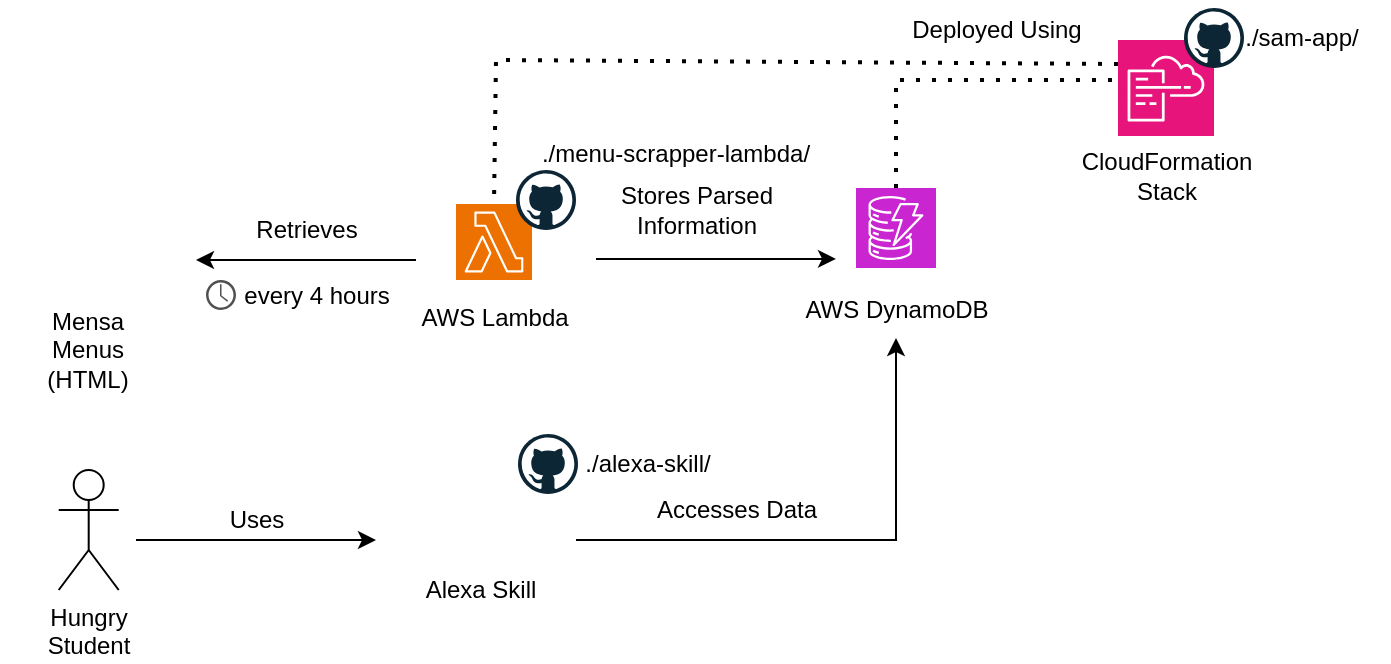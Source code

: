 <mxfile version="24.2.5" type="device">
  <diagram name="Page-1" id="gZO7lSeUpyeOHykqWosV">
    <mxGraphModel dx="589" dy="295" grid="1" gridSize="10" guides="1" tooltips="1" connect="1" arrows="1" fold="1" page="1" pageScale="1" pageWidth="827" pageHeight="1169" math="0" shadow="0">
      <root>
        <mxCell id="0" />
        <mxCell id="1" parent="0" />
        <mxCell id="GmffOXv_5HLjRrGuA_52-4" value="" style="shape=image;verticalLabelPosition=bottom;labelBackgroundColor=default;verticalAlign=top;aspect=fixed;imageAspect=0;image=https://www.studierendenwerk-aachen.de/files/layout/images/logo-studentenwerk.png;" parent="1" vertex="1">
          <mxGeometry x="32.81" y="101.5" width="87.08" height="52.5" as="geometry" />
        </mxCell>
        <mxCell id="GmffOXv_5HLjRrGuA_52-6" value="Mensa Menus&lt;div&gt;(HTML)&lt;/div&gt;" style="text;html=1;align=center;verticalAlign=middle;whiteSpace=wrap;rounded=0;" parent="1" vertex="1">
          <mxGeometry x="46.35" y="170" width="60" height="30" as="geometry" />
        </mxCell>
        <mxCell id="GmffOXv_5HLjRrGuA_52-9" value="" style="endArrow=classic;html=1;rounded=0;" parent="1" edge="1">
          <mxGeometry width="50" height="50" relative="1" as="geometry">
            <mxPoint x="240" y="140" as="sourcePoint" />
            <mxPoint x="130" y="140" as="targetPoint" />
          </mxGeometry>
        </mxCell>
        <mxCell id="GmffOXv_5HLjRrGuA_52-10" value="Retrieves" style="text;html=1;align=center;verticalAlign=middle;resizable=0;points=[];autosize=1;strokeColor=none;fillColor=none;" parent="1" vertex="1">
          <mxGeometry x="150" y="110" width="70" height="30" as="geometry" />
        </mxCell>
        <mxCell id="GmffOXv_5HLjRrGuA_52-11" value="" style="sketch=0;pointerEvents=1;shadow=0;dashed=0;html=1;strokeColor=none;fillColor=#505050;labelPosition=center;verticalLabelPosition=bottom;verticalAlign=top;outlineConnect=0;align=center;shape=mxgraph.office.concepts.clock;" parent="1" vertex="1">
          <mxGeometry x="135" y="150" width="15" height="15" as="geometry" />
        </mxCell>
        <mxCell id="GmffOXv_5HLjRrGuA_52-12" value="every 4 hours" style="text;html=1;align=center;verticalAlign=middle;resizable=0;points=[];autosize=1;strokeColor=none;fillColor=none;" parent="1" vertex="1">
          <mxGeometry x="140" y="142.5" width="100" height="30" as="geometry" />
        </mxCell>
        <mxCell id="GmffOXv_5HLjRrGuA_52-20" value="" style="shape=image;verticalLabelPosition=bottom;labelBackgroundColor=default;verticalAlign=top;aspect=fixed;imageAspect=0;image=https://d7qzviu3xw2xc.cloudfront.net/alexa/assets/images/Alexa_Logo_RGB_BLUE.png;" parent="1" vertex="1">
          <mxGeometry x="240" y="245" width="64.67" height="40" as="geometry" />
        </mxCell>
        <mxCell id="GmffOXv_5HLjRrGuA_52-21" value="" style="endArrow=classic;html=1;rounded=0;entryX=0.5;entryY=0.968;entryDx=0;entryDy=0;entryPerimeter=0;" parent="1" target="GmffOXv_5HLjRrGuA_52-30" edge="1">
          <mxGeometry width="50" height="50" relative="1" as="geometry">
            <mxPoint x="320" y="280" as="sourcePoint" />
            <mxPoint x="480" y="190" as="targetPoint" />
            <Array as="points">
              <mxPoint x="480" y="280" />
            </Array>
          </mxGeometry>
        </mxCell>
        <mxCell id="GmffOXv_5HLjRrGuA_52-22" value="Accesses Data" style="text;html=1;align=center;verticalAlign=middle;resizable=0;points=[];autosize=1;strokeColor=none;fillColor=none;" parent="1" vertex="1">
          <mxGeometry x="350" y="250" width="100" height="30" as="geometry" />
        </mxCell>
        <mxCell id="GmffOXv_5HLjRrGuA_52-25" value="" style="sketch=0;points=[[0,0,0],[0.25,0,0],[0.5,0,0],[0.75,0,0],[1,0,0],[0,1,0],[0.25,1,0],[0.5,1,0],[0.75,1,0],[1,1,0],[0,0.25,0],[0,0.5,0],[0,0.75,0],[1,0.25,0],[1,0.5,0],[1,0.75,0]];points=[[0,0,0],[0.25,0,0],[0.5,0,0],[0.75,0,0],[1,0,0],[0,1,0],[0.25,1,0],[0.5,1,0],[0.75,1,0],[1,1,0],[0,0.25,0],[0,0.5,0],[0,0.75,0],[1,0.25,0],[1,0.5,0],[1,0.75,0]];outlineConnect=0;fontColor=#232F3E;fillColor=#E7157B;strokeColor=#ffffff;dashed=0;verticalLabelPosition=bottom;verticalAlign=top;align=center;html=1;fontSize=12;fontStyle=0;aspect=fixed;shape=mxgraph.aws4.resourceIcon;resIcon=mxgraph.aws4.cloudformation;" parent="1" vertex="1">
          <mxGeometry x="591" y="30" width="48" height="48" as="geometry" />
        </mxCell>
        <mxCell id="GmffOXv_5HLjRrGuA_52-29" value="CloudFormation&lt;div&gt;Stack&lt;/div&gt;" style="text;html=1;align=center;verticalAlign=middle;resizable=0;points=[];autosize=1;strokeColor=none;fillColor=none;" parent="1" vertex="1">
          <mxGeometry x="560" y="78" width="110" height="40" as="geometry" />
        </mxCell>
        <mxCell id="GmffOXv_5HLjRrGuA_52-14" value="" style="sketch=0;points=[[0,0,0],[0.25,0,0],[0.5,0,0],[0.75,0,0],[1,0,0],[0,1,0],[0.25,1,0],[0.5,1,0],[0.75,1,0],[1,1,0],[0,0.25,0],[0,0.5,0],[0,0.75,0],[1,0.25,0],[1,0.5,0],[1,0.75,0]];outlineConnect=0;fontColor=#232F3E;fillColor=#C925D1;strokeColor=#ffffff;dashed=0;verticalLabelPosition=bottom;verticalAlign=top;align=center;html=1;fontSize=12;fontStyle=0;aspect=fixed;shape=mxgraph.aws4.resourceIcon;resIcon=mxgraph.aws4.dynamodb;" parent="1" vertex="1">
          <mxGeometry x="460" y="104" width="40" height="40" as="geometry" />
        </mxCell>
        <mxCell id="GmffOXv_5HLjRrGuA_52-8" value="" style="sketch=0;points=[[0,0,0],[0.25,0,0],[0.5,0,0],[0.75,0,0],[1,0,0],[0,1,0],[0.25,1,0],[0.5,1,0],[0.75,1,0],[1,1,0],[0,0.25,0],[0,0.5,0],[0,0.75,0],[1,0.25,0],[1,0.5,0],[1,0.75,0]];outlineConnect=0;fontColor=#232F3E;fillColor=#ED7100;strokeColor=#ffffff;dashed=0;verticalLabelPosition=bottom;verticalAlign=top;align=center;html=1;fontSize=12;fontStyle=0;aspect=fixed;shape=mxgraph.aws4.resourceIcon;resIcon=mxgraph.aws4.lambda;" parent="1" vertex="1">
          <mxGeometry x="260" y="112" width="38" height="38" as="geometry" />
        </mxCell>
        <mxCell id="GmffOXv_5HLjRrGuA_52-15" value="AWS Lambda" style="text;html=1;align=center;verticalAlign=middle;resizable=0;points=[];autosize=1;strokeColor=none;fillColor=none;" parent="1" vertex="1">
          <mxGeometry x="229" y="154" width="100" height="30" as="geometry" />
        </mxCell>
        <mxCell id="GmffOXv_5HLjRrGuA_52-19" value="Stores Parsed&lt;div&gt;Information&lt;/div&gt;" style="text;html=1;align=center;verticalAlign=middle;resizable=0;points=[];autosize=1;strokeColor=none;fillColor=none;" parent="1" vertex="1">
          <mxGeometry x="330" y="95" width="100" height="40" as="geometry" />
        </mxCell>
        <mxCell id="GmffOXv_5HLjRrGuA_52-13" value="" style="endArrow=classic;html=1;rounded=0;" parent="1" edge="1">
          <mxGeometry width="50" height="50" relative="1" as="geometry">
            <mxPoint x="330" y="139.44" as="sourcePoint" />
            <mxPoint x="450" y="139.44" as="targetPoint" />
          </mxGeometry>
        </mxCell>
        <mxCell id="GmffOXv_5HLjRrGuA_52-30" value="AWS DynamoDB" style="text;html=1;align=center;verticalAlign=middle;resizable=0;points=[];autosize=1;strokeColor=none;fillColor=none;" parent="1" vertex="1">
          <mxGeometry x="420" y="150" width="120" height="30" as="geometry" />
        </mxCell>
        <mxCell id="GmffOXv_5HLjRrGuA_52-33" value="" style="endArrow=none;dashed=1;html=1;dashPattern=1 3;strokeWidth=2;rounded=0;exitX=0.5;exitY=0;exitDx=0;exitDy=0;exitPerimeter=0;" parent="1" source="GmffOXv_5HLjRrGuA_52-14" edge="1">
          <mxGeometry width="50" height="50" relative="1" as="geometry">
            <mxPoint x="390" y="200" as="sourcePoint" />
            <mxPoint x="590" y="50" as="targetPoint" />
            <Array as="points">
              <mxPoint x="480" y="50" />
            </Array>
          </mxGeometry>
        </mxCell>
        <mxCell id="GmffOXv_5HLjRrGuA_52-34" value="" style="endArrow=none;dashed=1;html=1;dashPattern=1 3;strokeWidth=2;rounded=0;entryX=0.5;entryY=0;entryDx=0;entryDy=0;entryPerimeter=0;exitX=0;exitY=0.25;exitDx=0;exitDy=0;exitPerimeter=0;" parent="1" source="GmffOXv_5HLjRrGuA_52-25" target="GmffOXv_5HLjRrGuA_52-8" edge="1">
          <mxGeometry width="50" height="50" relative="1" as="geometry">
            <mxPoint x="390" y="200" as="sourcePoint" />
            <mxPoint x="440" y="150" as="targetPoint" />
            <Array as="points">
              <mxPoint x="280" y="40" />
            </Array>
          </mxGeometry>
        </mxCell>
        <mxCell id="GmffOXv_5HLjRrGuA_52-35" value="Alexa Skill" style="text;html=1;align=center;verticalAlign=middle;resizable=0;points=[];autosize=1;strokeColor=none;fillColor=none;" parent="1" vertex="1">
          <mxGeometry x="232.33" y="290" width="80" height="30" as="geometry" />
        </mxCell>
        <mxCell id="GmffOXv_5HLjRrGuA_52-36" value="Hungry&lt;div&gt;Student&lt;/div&gt;" style="shape=umlActor;verticalLabelPosition=bottom;verticalAlign=top;html=1;outlineConnect=0;" parent="1" vertex="1">
          <mxGeometry x="61.35" y="245" width="30" height="60" as="geometry" />
        </mxCell>
        <mxCell id="GmffOXv_5HLjRrGuA_52-37" value="" style="endArrow=classic;html=1;rounded=0;" parent="1" edge="1">
          <mxGeometry width="50" height="50" relative="1" as="geometry">
            <mxPoint x="100" y="280" as="sourcePoint" />
            <mxPoint x="220" y="280" as="targetPoint" />
          </mxGeometry>
        </mxCell>
        <mxCell id="GmffOXv_5HLjRrGuA_52-38" value="Uses" style="text;html=1;align=center;verticalAlign=middle;resizable=0;points=[];autosize=1;strokeColor=none;fillColor=none;" parent="1" vertex="1">
          <mxGeometry x="135" y="255" width="50" height="30" as="geometry" />
        </mxCell>
        <mxCell id="GmffOXv_5HLjRrGuA_52-39" value="" style="dashed=0;outlineConnect=0;html=1;align=center;labelPosition=center;verticalLabelPosition=bottom;verticalAlign=top;shape=mxgraph.weblogos.github" parent="1" vertex="1">
          <mxGeometry x="624" y="14" width="30" height="30" as="geometry" />
        </mxCell>
        <mxCell id="GmffOXv_5HLjRrGuA_52-40" value="./sam-app/" style="text;html=1;align=center;verticalAlign=middle;whiteSpace=wrap;rounded=0;" parent="1" vertex="1">
          <mxGeometry x="640" y="14" width="86" height="30" as="geometry" />
        </mxCell>
        <mxCell id="GmffOXv_5HLjRrGuA_52-43" value="./menu-scrapper-lambda/" style="text;html=1;align=center;verticalAlign=middle;whiteSpace=wrap;rounded=0;" parent="1" vertex="1">
          <mxGeometry x="290" y="71.5" width="160" height="30" as="geometry" />
        </mxCell>
        <mxCell id="GmffOXv_5HLjRrGuA_52-44" value="" style="dashed=0;outlineConnect=0;html=1;align=center;labelPosition=center;verticalLabelPosition=bottom;verticalAlign=top;shape=mxgraph.weblogos.github" parent="1" vertex="1">
          <mxGeometry x="290" y="95" width="30" height="30" as="geometry" />
        </mxCell>
        <mxCell id="GmffOXv_5HLjRrGuA_52-45" value="" style="dashed=0;outlineConnect=0;html=1;align=center;labelPosition=center;verticalLabelPosition=bottom;verticalAlign=top;shape=mxgraph.weblogos.github" parent="1" vertex="1">
          <mxGeometry x="291" y="227" width="30" height="30" as="geometry" />
        </mxCell>
        <mxCell id="GmffOXv_5HLjRrGuA_52-46" value="./alexa-skill/" style="text;html=1;align=center;verticalAlign=middle;whiteSpace=wrap;rounded=0;" parent="1" vertex="1">
          <mxGeometry x="312.33" y="227" width="87.67" height="30" as="geometry" />
        </mxCell>
        <mxCell id="UJLBgcVrnY4HgYjdAnPJ-1" value="Deployed Using" style="text;html=1;align=center;verticalAlign=middle;resizable=0;points=[];autosize=1;strokeColor=none;fillColor=none;" vertex="1" parent="1">
          <mxGeometry x="475" y="10" width="110" height="30" as="geometry" />
        </mxCell>
      </root>
    </mxGraphModel>
  </diagram>
</mxfile>
